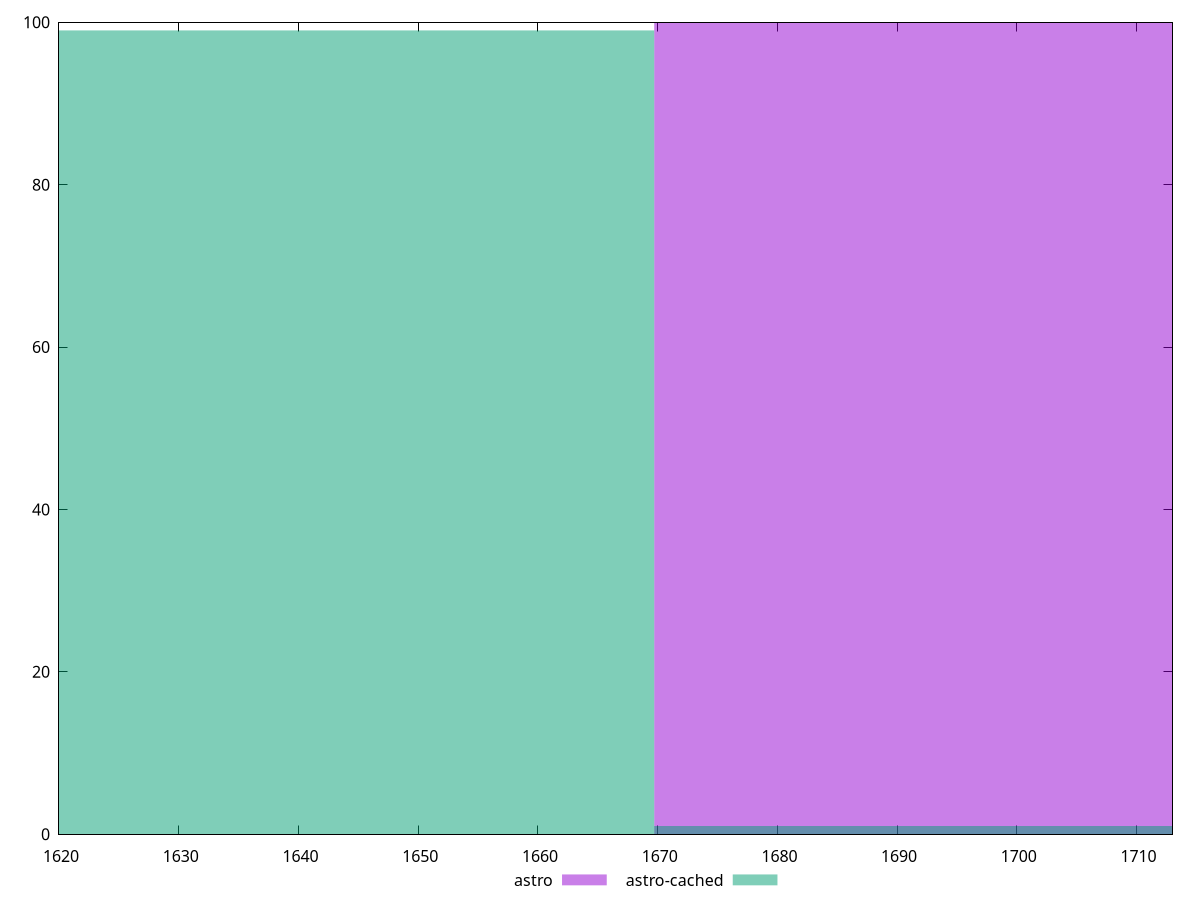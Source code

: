 reset

$astro <<EOF
1710.4366623885287 100
EOF

$astroCached <<EOF
1710.4366623885287 1
1628.9872975128844 99
EOF

set key outside below
set boxwidth 81.44936487564422
set xrange [1620:1713]
set yrange [0:100]
set trange [0:100]
set style fill transparent solid 0.5 noborder
set terminal svg size 640, 500 enhanced background rgb 'white'
set output "reports/report_00033_2021-03-01T14-23-16.841Z/render-blocking-resources/comparison/histogram/0_vs_1.svg"

plot $astro title "astro" with boxes, \
     $astroCached title "astro-cached" with boxes

reset
